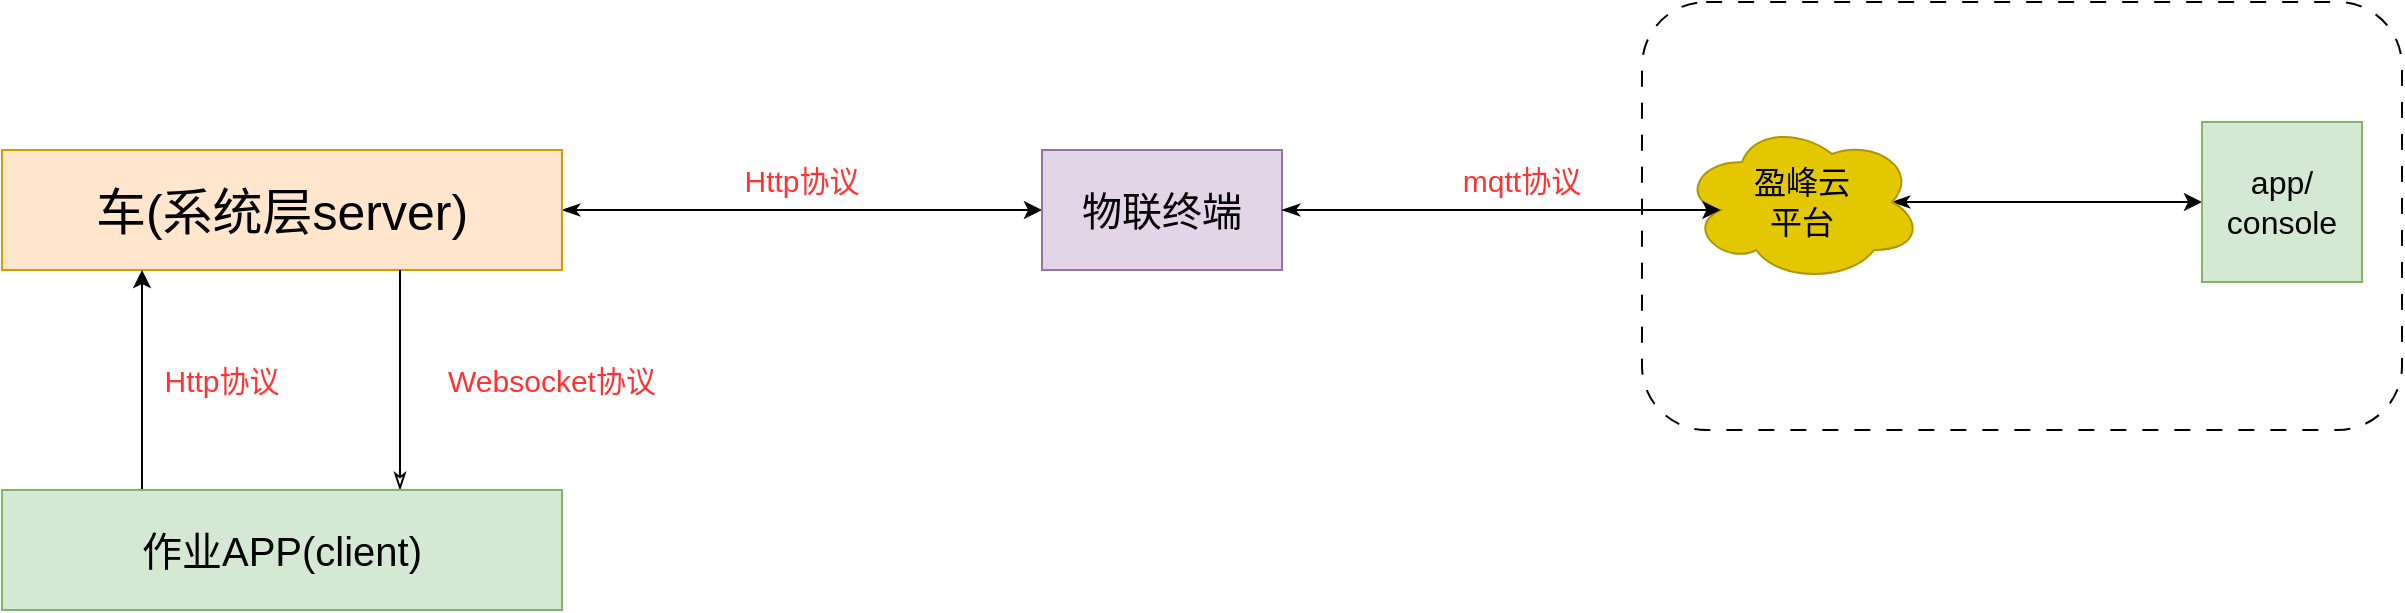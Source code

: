 <mxfile version="27.1.6" pages="2">
  <diagram name="框图" id="LEIptxvMHIBp-IXLmFoE">
    <mxGraphModel dx="1354" dy="798" grid="1" gridSize="10" guides="1" tooltips="1" connect="1" arrows="1" fold="1" page="1" pageScale="1" pageWidth="827" pageHeight="1169" math="0" shadow="0">
      <root>
        <mxCell id="0" />
        <mxCell id="1" parent="0" />
        <mxCell id="DoSd--SVkFHXXzcMJrt8-17" value="" style="rounded=1;whiteSpace=wrap;html=1;dashed=1;dashPattern=8 8;" parent="1" vertex="1">
          <mxGeometry x="1140" y="126" width="380" height="214" as="geometry" />
        </mxCell>
        <mxCell id="DoSd--SVkFHXXzcMJrt8-8" style="edgeStyle=orthogonalEdgeStyle;rounded=0;orthogonalLoop=1;jettySize=auto;html=1;exitX=1;exitY=0.5;exitDx=0;exitDy=0;entryX=0;entryY=0.5;entryDx=0;entryDy=0;startArrow=classicThin;startFill=1;" parent="1" source="Xs7G6l3jAfG7EWZT0IZV-1" target="DoSd--SVkFHXXzcMJrt8-7" edge="1">
          <mxGeometry relative="1" as="geometry" />
        </mxCell>
        <mxCell id="Xs7G6l3jAfG7EWZT0IZV-1" value="&lt;font style=&quot;font-size: 25px;&quot;&gt;车(系统层server)&lt;/font&gt;" style="rounded=0;whiteSpace=wrap;html=1;fillColor=#ffe6cc;strokeColor=#d79b00;" parent="1" vertex="1">
          <mxGeometry x="320" y="200" width="280" height="60" as="geometry" />
        </mxCell>
        <mxCell id="DoSd--SVkFHXXzcMJrt8-3" style="edgeStyle=orthogonalEdgeStyle;rounded=0;orthogonalLoop=1;jettySize=auto;html=1;exitX=0.5;exitY=0;exitDx=0;exitDy=0;entryX=0.5;entryY=1;entryDx=0;entryDy=0;startArrow=classicThin;startFill=0;endArrow=none;" parent="1" edge="1">
          <mxGeometry relative="1" as="geometry">
            <mxPoint x="519" y="370" as="sourcePoint" />
            <mxPoint x="519" y="260" as="targetPoint" />
          </mxGeometry>
        </mxCell>
        <mxCell id="IDEg-fBgCbeOOt2mDnCn-1" style="edgeStyle=orthogonalEdgeStyle;rounded=0;orthogonalLoop=1;jettySize=auto;html=1;exitX=0.25;exitY=0;exitDx=0;exitDy=0;entryX=0.25;entryY=1;entryDx=0;entryDy=0;" edge="1" parent="1" source="DoSd--SVkFHXXzcMJrt8-1" target="Xs7G6l3jAfG7EWZT0IZV-1">
          <mxGeometry relative="1" as="geometry" />
        </mxCell>
        <mxCell id="DoSd--SVkFHXXzcMJrt8-1" value="&lt;font style=&quot;font-size: 20px;&quot;&gt;作业APP(client)&lt;/font&gt;" style="rounded=0;whiteSpace=wrap;html=1;fillColor=#d5e8d4;strokeColor=#82b366;" parent="1" vertex="1">
          <mxGeometry x="320" y="370" width="280" height="60" as="geometry" />
        </mxCell>
        <mxCell id="DoSd--SVkFHXXzcMJrt8-6" value="&lt;font style=&quot;font-size: 15px; color: rgb(255, 51, 51);&quot;&gt;Http协议&lt;/font&gt;" style="text;html=1;align=center;verticalAlign=middle;whiteSpace=wrap;rounded=0;" parent="1" vertex="1">
          <mxGeometry x="400" y="300" width="60" height="30" as="geometry" />
        </mxCell>
        <mxCell id="DoSd--SVkFHXXzcMJrt8-7" value="&lt;font style=&quot;font-size: 20px;&quot;&gt;物联终端&lt;/font&gt;" style="rounded=0;whiteSpace=wrap;html=1;fillColor=#e1d5e7;strokeColor=#9673a6;" parent="1" vertex="1">
          <mxGeometry x="840" y="200" width="120" height="60" as="geometry" />
        </mxCell>
        <mxCell id="DoSd--SVkFHXXzcMJrt8-15" style="edgeStyle=orthogonalEdgeStyle;rounded=0;orthogonalLoop=1;jettySize=auto;html=1;exitX=0.875;exitY=0.5;exitDx=0;exitDy=0;exitPerimeter=0;startArrow=classicThin;startFill=1;" parent="1" source="DoSd--SVkFHXXzcMJrt8-10" target="DoSd--SVkFHXXzcMJrt8-14" edge="1">
          <mxGeometry relative="1" as="geometry" />
        </mxCell>
        <mxCell id="DoSd--SVkFHXXzcMJrt8-10" value="&lt;font style=&quot;font-size: 16px;&quot;&gt;盈峰云&lt;/font&gt;&lt;div&gt;&lt;font style=&quot;font-size: 16px;&quot;&gt;平台&lt;/font&gt;&lt;/div&gt;" style="ellipse;shape=cloud;whiteSpace=wrap;html=1;fillColor=#e3c800;fontColor=#000000;strokeColor=#B09500;" parent="1" vertex="1">
          <mxGeometry x="1160" y="186" width="120" height="80" as="geometry" />
        </mxCell>
        <mxCell id="DoSd--SVkFHXXzcMJrt8-11" style="edgeStyle=orthogonalEdgeStyle;rounded=0;orthogonalLoop=1;jettySize=auto;html=1;exitX=1;exitY=0.5;exitDx=0;exitDy=0;entryX=0.16;entryY=0.55;entryDx=0;entryDy=0;entryPerimeter=0;startArrow=classicThin;startFill=1;" parent="1" source="DoSd--SVkFHXXzcMJrt8-7" target="DoSd--SVkFHXXzcMJrt8-10" edge="1">
          <mxGeometry relative="1" as="geometry" />
        </mxCell>
        <mxCell id="DoSd--SVkFHXXzcMJrt8-12" value="&lt;font style=&quot;font-size: 15px; color: rgb(255, 51, 51);&quot;&gt;Http协议&lt;/font&gt;" style="text;html=1;align=center;verticalAlign=middle;whiteSpace=wrap;rounded=0;" parent="1" vertex="1">
          <mxGeometry x="690" y="200" width="60" height="30" as="geometry" />
        </mxCell>
        <mxCell id="DoSd--SVkFHXXzcMJrt8-13" value="&lt;font style=&quot;font-size: 15px; color: rgb(255, 51, 51);&quot;&gt;mqtt协议&lt;/font&gt;" style="text;html=1;align=center;verticalAlign=middle;whiteSpace=wrap;rounded=0;" parent="1" vertex="1">
          <mxGeometry x="1040" y="200" width="80" height="30" as="geometry" />
        </mxCell>
        <mxCell id="DoSd--SVkFHXXzcMJrt8-14" value="&lt;font style=&quot;font-size: 16px;&quot;&gt;app/&lt;/font&gt;&lt;div&gt;&lt;font style=&quot;font-size: 16px;&quot;&gt;console&lt;/font&gt;&lt;/div&gt;" style="whiteSpace=wrap;html=1;aspect=fixed;fillColor=#d5e8d4;strokeColor=#82b366;" parent="1" vertex="1">
          <mxGeometry x="1420" y="186" width="80" height="80" as="geometry" />
        </mxCell>
        <mxCell id="IDEg-fBgCbeOOt2mDnCn-2" value="&lt;font style=&quot;font-size: 15px; color: rgb(255, 51, 51);&quot;&gt;Websocket协议&lt;/font&gt;" style="text;html=1;align=center;verticalAlign=middle;whiteSpace=wrap;rounded=0;" vertex="1" parent="1">
          <mxGeometry x="530" y="300" width="130" height="30" as="geometry" />
        </mxCell>
      </root>
    </mxGraphModel>
  </diagram>
  <diagram id="8uvAkpT9GPAwgsX5aHDy" name="状态图">
    <mxGraphModel dx="1354" dy="798" grid="1" gridSize="10" guides="1" tooltips="1" connect="1" arrows="1" fold="1" page="1" pageScale="1" pageWidth="827" pageHeight="1169" math="0" shadow="0">
      <root>
        <mxCell id="0" />
        <mxCell id="1" parent="0" />
        <mxCell id="w0GD9nwKk4zW41S6J2t_-1" value="&lt;div style=&quot;font-family: &amp;quot;Droid Sans Mono&amp;quot;, &amp;quot;monospace&amp;quot;, monospace; font-size: 20px; line-height: 27px; white-space: pre;&quot;&gt;&lt;span&gt;&lt;font style=&quot;color: rgb(255, 255, 255);&quot;&gt;IN_init&lt;/font&gt;&lt;/span&gt;&lt;/div&gt;" style="ellipse;whiteSpace=wrap;html=1;fillColor=#647687;fontColor=#ffffff;strokeColor=#314354;fillStyle=auto;labelBackgroundColor=none;" vertex="1" parent="1">
          <mxGeometry x="190" y="220" width="120" height="80" as="geometry" />
        </mxCell>
        <mxCell id="w0GD9nwKk4zW41S6J2t_-2" value="&lt;div style=&quot;font-family: &amp;quot;Droid Sans Mono&amp;quot;, &amp;quot;monospace&amp;quot;, monospace; font-size: 20px; line-height: 27px; white-space: pre;&quot;&gt;&lt;span&gt;&lt;font style=&quot;color: rgb(255, 255, 255);&quot;&gt;IN_check&lt;/font&gt;&lt;/span&gt;&lt;/div&gt;" style="ellipse;whiteSpace=wrap;html=1;fillColor=#0050ef;fontColor=#ffffff;strokeColor=#001DBC;fillStyle=auto;labelBackgroundColor=none;" vertex="1" parent="1">
          <mxGeometry x="382" y="70" width="120" height="80" as="geometry" />
        </mxCell>
        <mxCell id="w0GD9nwKk4zW41S6J2t_-6" value="" style="endArrow=classic;html=1;rounded=0;strokeColor=#0B4D6A;entryX=0.042;entryY=0.638;entryDx=0;entryDy=0;entryPerimeter=0;strokeWidth=1;exitX=0.5;exitY=0;exitDx=0;exitDy=0;" edge="1" parent="1" source="w0GD9nwKk4zW41S6J2t_-1" target="w0GD9nwKk4zW41S6J2t_-2">
          <mxGeometry width="50" height="50" relative="1" as="geometry">
            <mxPoint x="180" y="170" as="sourcePoint" />
            <mxPoint x="230" y="120" as="targetPoint" />
          </mxGeometry>
        </mxCell>
        <mxCell id="w0GD9nwKk4zW41S6J2t_-7" value="&lt;div style=&quot;font-family: &amp;quot;Droid Sans Mono&amp;quot;, &amp;quot;monospace&amp;quot;, monospace; font-size: 20px; line-height: 27px; white-space: pre;&quot;&gt;&lt;span&gt;&lt;font style=&quot;color: rgb(255, 255, 255);&quot;&gt;IN_idle&lt;/font&gt;&lt;/span&gt;&lt;/div&gt;" style="ellipse;whiteSpace=wrap;html=1;fillColor=#60a917;fontColor=#ffffff;strokeColor=#2D7600;fillStyle=auto;labelBackgroundColor=none;" vertex="1" parent="1">
          <mxGeometry x="580" y="210" width="120" height="80" as="geometry" />
        </mxCell>
        <mxCell id="w0GD9nwKk4zW41S6J2t_-8" value="" style="endArrow=classic;html=1;rounded=0;strokeColor=#0B4D6A;entryX=0.5;entryY=0;entryDx=0;entryDy=0;" edge="1" parent="1" target="w0GD9nwKk4zW41S6J2t_-7">
          <mxGeometry width="50" height="50" relative="1" as="geometry">
            <mxPoint x="502" y="110" as="sourcePoint" />
            <mxPoint x="552" y="60" as="targetPoint" />
          </mxGeometry>
        </mxCell>
        <mxCell id="w0GD9nwKk4zW41S6J2t_-9" value="&lt;font style=&quot;font-size: 23px; color: rgb(51, 51, 51);&quot;&gt;系统状态变化图&lt;/font&gt;" style="text;html=1;align=center;verticalAlign=middle;whiteSpace=wrap;rounded=0;fontColor=#EEEEEE;" vertex="1" parent="1">
          <mxGeometry x="280" y="310" width="288" height="70" as="geometry" />
        </mxCell>
        <mxCell id="w0GD9nwKk4zW41S6J2t_-10" value="&lt;font style=&quot;font-size: 14px; color: rgb(255, 51, 51);&quot;&gt;检查各个模块状态&lt;/font&gt;" style="text;html=1;align=center;verticalAlign=middle;whiteSpace=wrap;rounded=0;fontColor=#EEEEEE;" vertex="1" parent="1">
          <mxGeometry x="290" y="160" width="60" height="30" as="geometry" />
        </mxCell>
        <mxCell id="w0GD9nwKk4zW41S6J2t_-12" value="&lt;font style=&quot;font-size: 14px; color: rgb(255, 51, 51);&quot;&gt;系统自检&lt;/font&gt;" style="text;html=1;align=center;verticalAlign=middle;whiteSpace=wrap;rounded=0;fontColor=#EEEEEE;" vertex="1" parent="1">
          <mxGeometry x="550" y="160" width="60" height="30" as="geometry" />
        </mxCell>
      </root>
    </mxGraphModel>
  </diagram>
</mxfile>
